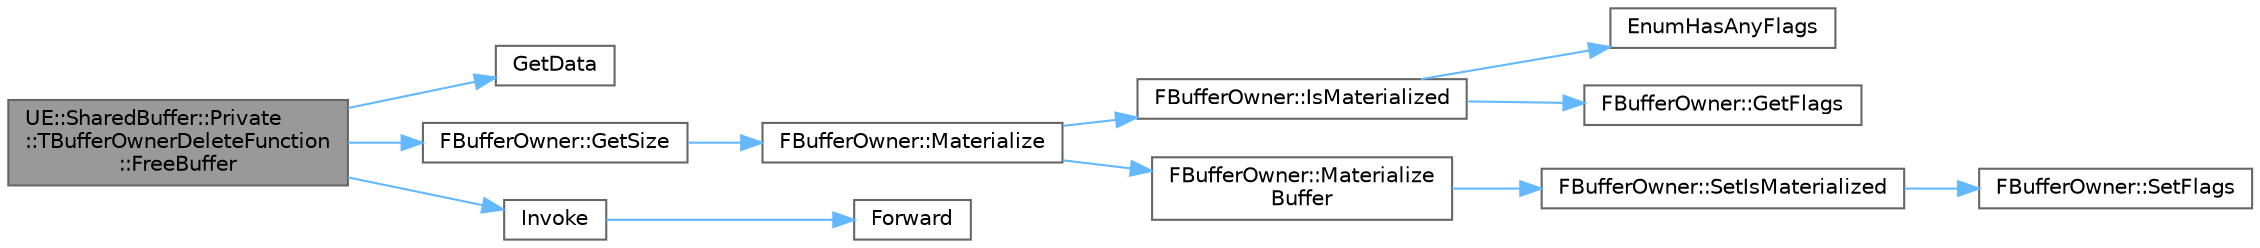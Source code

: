digraph "UE::SharedBuffer::Private::TBufferOwnerDeleteFunction::FreeBuffer"
{
 // INTERACTIVE_SVG=YES
 // LATEX_PDF_SIZE
  bgcolor="transparent";
  edge [fontname=Helvetica,fontsize=10,labelfontname=Helvetica,labelfontsize=10];
  node [fontname=Helvetica,fontsize=10,shape=box,height=0.2,width=0.4];
  rankdir="LR";
  Node1 [id="Node000001",label="UE::SharedBuffer::Private\l::TBufferOwnerDeleteFunction\l::FreeBuffer",height=0.2,width=0.4,color="gray40", fillcolor="grey60", style="filled", fontcolor="black",tooltip="Free the buffer and any associated resources."];
  Node1 -> Node2 [id="edge1_Node000001_Node000002",color="steelblue1",style="solid",tooltip=" "];
  Node2 [id="Node000002",label="GetData",height=0.2,width=0.4,color="grey40", fillcolor="white", style="filled",URL="$d3/ddf/StringConv_8h.html#a4111b73e6a9d7101173e7223118962f3",tooltip=" "];
  Node1 -> Node3 [id="edge2_Node000001_Node000003",color="steelblue1",style="solid",tooltip=" "];
  Node3 [id="Node000003",label="FBufferOwner::GetSize",height=0.2,width=0.4,color="grey40", fillcolor="white", style="filled",URL="$d3/d0f/classFBufferOwner.html#a70712cc75c3ebbd87e600ba6b391e149",tooltip=" "];
  Node3 -> Node4 [id="edge3_Node000003_Node000004",color="steelblue1",style="solid",tooltip=" "];
  Node4 [id="Node000004",label="FBufferOwner::Materialize",height=0.2,width=0.4,color="grey40", fillcolor="white", style="filled",URL="$d3/d0f/classFBufferOwner.html#a4c7cb814e41d26d15efd3bb764d1064e",tooltip=" "];
  Node4 -> Node5 [id="edge4_Node000004_Node000005",color="steelblue1",style="solid",tooltip=" "];
  Node5 [id="Node000005",label="FBufferOwner::IsMaterialized",height=0.2,width=0.4,color="grey40", fillcolor="white", style="filled",URL="$d3/d0f/classFBufferOwner.html#a67ee675db8038670ef8ba3559b5ad3b9",tooltip=" "];
  Node5 -> Node6 [id="edge5_Node000005_Node000006",color="steelblue1",style="solid",tooltip=" "];
  Node6 [id="Node000006",label="EnumHasAnyFlags",height=0.2,width=0.4,color="grey40", fillcolor="white", style="filled",URL="$d8/de7/EnumClassFlags_8h.html#a584482cc5c314e3e8ea8d24c7adf9f6e",tooltip=" "];
  Node5 -> Node7 [id="edge6_Node000005_Node000007",color="steelblue1",style="solid",tooltip=" "];
  Node7 [id="Node000007",label="FBufferOwner::GetFlags",height=0.2,width=0.4,color="grey40", fillcolor="white", style="filled",URL="$d3/d0f/classFBufferOwner.html#ac696ec10e95c119297e659e487482a98",tooltip=" "];
  Node4 -> Node8 [id="edge7_Node000004_Node000008",color="steelblue1",style="solid",tooltip=" "];
  Node8 [id="Node000008",label="FBufferOwner::Materialize\lBuffer",height=0.2,width=0.4,color="grey40", fillcolor="white", style="filled",URL="$d3/d0f/classFBufferOwner.html#a9bed6771f9e608cf49686f1ed7766be1",tooltip="Materialize the buffer by making it ready to be accessed."];
  Node8 -> Node9 [id="edge8_Node000008_Node000009",color="steelblue1",style="solid",tooltip=" "];
  Node9 [id="Node000009",label="FBufferOwner::SetIsMaterialized",height=0.2,width=0.4,color="grey40", fillcolor="white", style="filled",URL="$d3/d0f/classFBufferOwner.html#ab554d4f4bd1a9cee7eb8ad5352bad0d7",tooltip=" "];
  Node9 -> Node10 [id="edge9_Node000009_Node000010",color="steelblue1",style="solid",tooltip=" "];
  Node10 [id="Node000010",label="FBufferOwner::SetFlags",height=0.2,width=0.4,color="grey40", fillcolor="white", style="filled",URL="$d3/d0f/classFBufferOwner.html#a1ed567f83fea87758701310b9bdbf44a",tooltip=" "];
  Node1 -> Node11 [id="edge10_Node000001_Node000011",color="steelblue1",style="solid",tooltip=" "];
  Node11 [id="Node000011",label="Invoke",height=0.2,width=0.4,color="grey40", fillcolor="white", style="filled",URL="$d7/deb/Invoke_8h.html#a66d3e79358998f56001f20726270e390",tooltip="Invokes a callable with a set of arguments."];
  Node11 -> Node12 [id="edge11_Node000011_Node000012",color="steelblue1",style="solid",tooltip=" "];
  Node12 [id="Node000012",label="Forward",height=0.2,width=0.4,color="grey40", fillcolor="white", style="filled",URL="$d4/d24/UnrealTemplate_8h.html#a68f280c1d561a8899a1e9e3ea8405d00",tooltip="Forward will cast a reference to an rvalue reference."];
}
